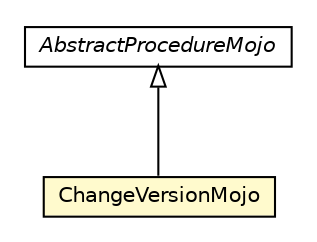 #!/usr/local/bin/dot
#
# Class diagram 
# Generated by UMLGraph version R5_6-24-gf6e263 (http://www.umlgraph.org/)
#

digraph G {
	edge [fontname="Helvetica",fontsize=10,labelfontname="Helvetica",labelfontsize=10];
	node [fontname="Helvetica",fontsize=10,shape=plaintext];
	nodesep=0.25;
	ranksep=0.5;
	// org.universAAL.support.directives.api.AbstractProcedureMojo
	c2650661 [label=<<table title="org.universAAL.support.directives.api.AbstractProcedureMojo" border="0" cellborder="1" cellspacing="0" cellpadding="2" port="p" href="../api/AbstractProcedureMojo.html">
		<tr><td><table border="0" cellspacing="0" cellpadding="1">
<tr><td align="center" balign="center"><font face="Helvetica-Oblique"> AbstractProcedureMojo </font></td></tr>
		</table></td></tr>
		</table>>, URL="../api/AbstractProcedureMojo.html", fontname="Helvetica", fontcolor="black", fontsize=10.0];
	// org.universAAL.support.directives.mojos.ChangeVersionMojo
	c2650697 [label=<<table title="org.universAAL.support.directives.mojos.ChangeVersionMojo" border="0" cellborder="1" cellspacing="0" cellpadding="2" port="p" bgcolor="lemonChiffon" href="./ChangeVersionMojo.html">
		<tr><td><table border="0" cellspacing="0" cellpadding="1">
<tr><td align="center" balign="center"> ChangeVersionMojo </td></tr>
		</table></td></tr>
		</table>>, URL="./ChangeVersionMojo.html", fontname="Helvetica", fontcolor="black", fontsize=10.0];
	//org.universAAL.support.directives.mojos.ChangeVersionMojo extends org.universAAL.support.directives.api.AbstractProcedureMojo
	c2650661:p -> c2650697:p [dir=back,arrowtail=empty];
}

